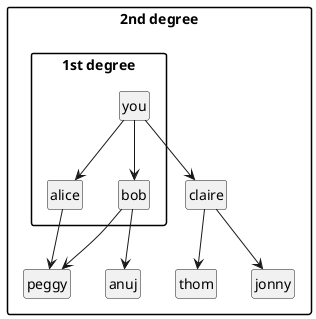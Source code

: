@startuml

hide empty members
hide circle
skinparam packageStyle rectangle

package "2nd degree" {
    package "1st degree" {
        entity you {}
        entity alice {}
        entity bob {}
    }

    entity claire {}
    entity anuj {}
    entity peggy {}
    entity thom {}
    entity jonny {}
}
you --> alice
you --> bob
you --> claire
bob --> anuj
bob --> peggy
alice --> peggy
claire --> thom
claire --> jonny

@enduml
